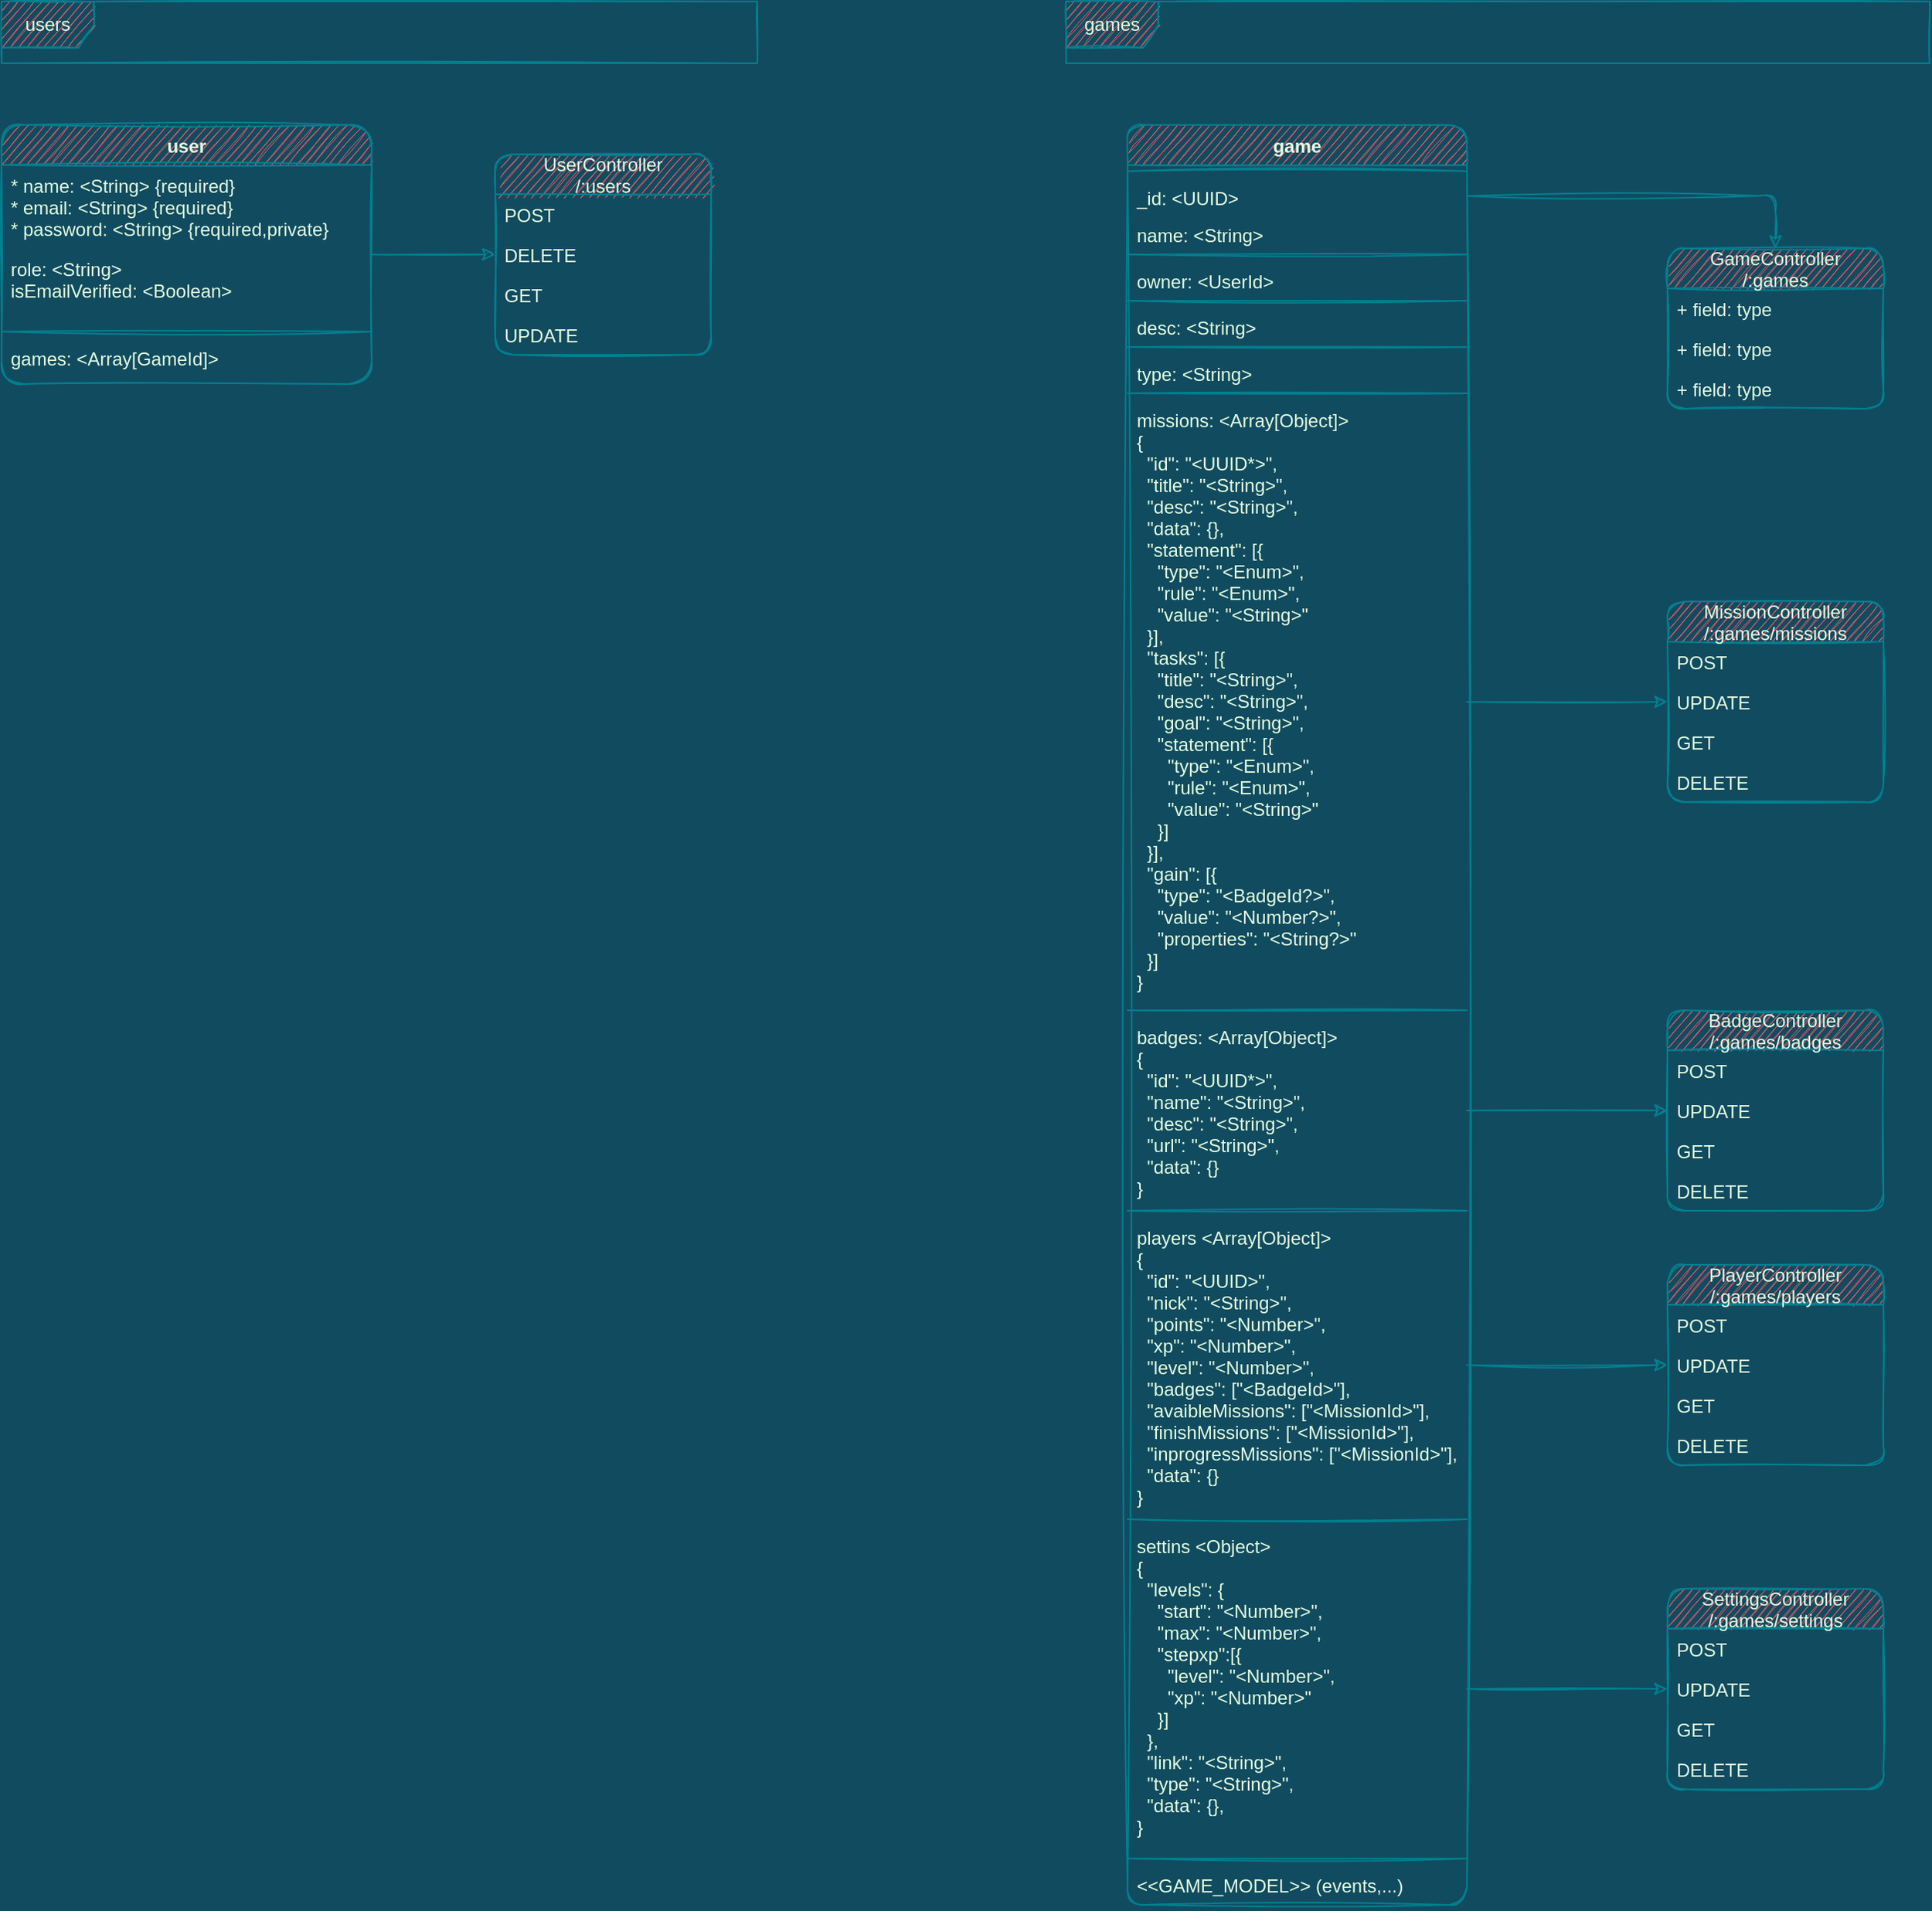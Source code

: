 <mxfile version="16.5.1" type="device"><diagram name="REST_API" id="9f46799a-70d6-7492-0946-bef42562c5a5"><mxGraphModel dx="2138" dy="660" grid="1" gridSize="10" guides="1" tooltips="1" connect="1" arrows="1" fold="1" page="1" pageScale="1" pageWidth="1100" pageHeight="850" background="#114B5F" math="0" shadow="0"><root><mxCell id="0"/><mxCell id="1" parent="0"/><mxCell id="pgoLy1CGVEnyYWvz1vyK-10" value="games" style="shape=umlFrame;whiteSpace=wrap;html=1;rounded=1;sketch=1;fontColor=#E4FDE1;strokeColor=#028090;fillColor=#F45B69;" parent="1" vertex="1"><mxGeometry x="520" y="200" width="560" height="40" as="geometry"/></mxCell><mxCell id="pgoLy1CGVEnyYWvz1vyK-9" value="users" style="shape=umlFrame;whiteSpace=wrap;html=1;rounded=1;sketch=1;fontColor=#E4FDE1;strokeColor=#028090;fillColor=#F45B69;" parent="1" vertex="1"><mxGeometry x="-170" y="200" width="490" height="40" as="geometry"/></mxCell><mxCell id="pgoLy1CGVEnyYWvz1vyK-100" style="edgeStyle=orthogonalEdgeStyle;curved=0;rounded=1;sketch=1;orthogonalLoop=1;jettySize=auto;html=1;fontColor=#E4FDE1;strokeColor=#028090;fillColor=#F45B69;" parent="1" source="pgoLy1CGVEnyYWvz1vyK-1" target="pgoLy1CGVEnyYWvz1vyK-92" edge="1"><mxGeometry relative="1" as="geometry"/></mxCell><mxCell id="pgoLy1CGVEnyYWvz1vyK-1" value="user" style="swimlane;fontStyle=1;align=center;verticalAlign=top;childLayout=stackLayout;horizontal=1;startSize=26;horizontalStack=0;resizeParent=1;resizeParentMax=0;resizeLast=0;collapsible=1;marginBottom=0;rounded=1;sketch=1;fontColor=#E4FDE1;strokeColor=#028090;fillColor=#F45B69;arcSize=19;" parent="1" vertex="1"><mxGeometry x="-170" y="280" width="240" height="168" as="geometry"><mxRectangle x="40" y="280" width="60" height="26" as="alternateBounds"/></mxGeometry></mxCell><mxCell id="pgoLy1CGVEnyYWvz1vyK-2" value="* name: &lt;String&gt; {required}&#10;* email: &lt;String&gt; {required}&#10;* password: &lt;String&gt; {required,private}" style="text;strokeColor=none;fillColor=none;align=left;verticalAlign=top;spacingLeft=4;spacingRight=4;overflow=hidden;rotatable=0;points=[[0,0.5],[1,0.5]];portConstraint=eastwest;rounded=1;sketch=1;fontColor=#E4FDE1;" parent="pgoLy1CGVEnyYWvz1vyK-1" vertex="1"><mxGeometry y="26" width="240" height="54" as="geometry"/></mxCell><mxCell id="pgoLy1CGVEnyYWvz1vyK-25" value="role: &lt;String&gt;&#10;isEmailVerified: &lt;Boolean&gt;&#10;" style="text;strokeColor=none;fillColor=none;align=left;verticalAlign=top;spacingLeft=4;spacingRight=4;overflow=hidden;rotatable=0;points=[[0,0.5],[1,0.5]];portConstraint=eastwest;rounded=1;sketch=1;fontColor=#E4FDE1;" parent="pgoLy1CGVEnyYWvz1vyK-1" vertex="1"><mxGeometry y="80" width="240" height="50" as="geometry"/></mxCell><mxCell id="pgoLy1CGVEnyYWvz1vyK-3" value="" style="line;strokeWidth=1;fillColor=none;align=left;verticalAlign=middle;spacingTop=-1;spacingLeft=3;spacingRight=3;rotatable=0;labelPosition=right;points=[];portConstraint=eastwest;rounded=1;sketch=1;fontColor=#E4FDE1;labelBackgroundColor=#114B5F;strokeColor=#028090;" parent="pgoLy1CGVEnyYWvz1vyK-1" vertex="1"><mxGeometry y="130" width="240" height="8" as="geometry"/></mxCell><mxCell id="pgoLy1CGVEnyYWvz1vyK-4" value="games: &lt;Array[GameId]&gt; " style="text;strokeColor=none;fillColor=none;align=left;verticalAlign=top;spacingLeft=4;spacingRight=4;overflow=hidden;rotatable=0;points=[[0,0.5],[1,0.5]];portConstraint=eastwest;rounded=1;sketch=1;fontColor=#E4FDE1;" parent="pgoLy1CGVEnyYWvz1vyK-1" vertex="1"><mxGeometry y="138" width="240" height="30" as="geometry"/></mxCell><mxCell id="pgoLy1CGVEnyYWvz1vyK-5" value="game" style="swimlane;fontStyle=1;align=center;verticalAlign=top;childLayout=stackLayout;horizontal=1;startSize=26;horizontalStack=0;resizeParent=1;resizeParentMax=0;resizeLast=0;collapsible=1;marginBottom=0;rounded=1;sketch=1;fontColor=#E4FDE1;strokeColor=#028090;fillColor=#F45B69;" parent="1" vertex="1"><mxGeometry x="560" y="280" width="220" height="1154" as="geometry"/></mxCell><mxCell id="pgoLy1CGVEnyYWvz1vyK-43" value="" style="line;strokeWidth=1;fillColor=none;align=left;verticalAlign=middle;spacingTop=-1;spacingLeft=3;spacingRight=3;rotatable=0;labelPosition=right;points=[];portConstraint=eastwest;rounded=1;sketch=1;fontColor=#E4FDE1;labelBackgroundColor=#114B5F;strokeColor=#028090;" parent="pgoLy1CGVEnyYWvz1vyK-5" vertex="1"><mxGeometry y="26" width="220" height="8" as="geometry"/></mxCell><mxCell id="pgoLy1CGVEnyYWvz1vyK-6" value="_id: &lt;UUID&gt;" style="text;strokeColor=none;fillColor=none;align=left;verticalAlign=top;spacingLeft=4;spacingRight=4;overflow=hidden;rotatable=0;points=[[0,0.5],[1,0.5]];portConstraint=eastwest;rounded=1;sketch=1;fontColor=#E4FDE1;" parent="pgoLy1CGVEnyYWvz1vyK-5" vertex="1"><mxGeometry y="34" width="220" height="24" as="geometry"/></mxCell><mxCell id="pgoLy1CGVEnyYWvz1vyK-41" value="name: &lt;String&gt;" style="text;strokeColor=none;fillColor=none;align=left;verticalAlign=top;spacingLeft=4;spacingRight=4;overflow=hidden;rotatable=0;points=[[0,0.5],[1,0.5]];portConstraint=eastwest;rounded=1;sketch=1;fontColor=#E4FDE1;" parent="pgoLy1CGVEnyYWvz1vyK-5" vertex="1"><mxGeometry y="58" width="220" height="22" as="geometry"/></mxCell><mxCell id="pgoLy1CGVEnyYWvz1vyK-51" value="" style="line;strokeWidth=1;fillColor=none;align=left;verticalAlign=middle;spacingTop=-1;spacingLeft=3;spacingRight=3;rotatable=0;labelPosition=right;points=[];portConstraint=eastwest;rounded=1;sketch=1;fontColor=#E4FDE1;labelBackgroundColor=#114B5F;strokeColor=#028090;" parent="pgoLy1CGVEnyYWvz1vyK-5" vertex="1"><mxGeometry y="80" width="220" height="8" as="geometry"/></mxCell><mxCell id="pgoLy1CGVEnyYWvz1vyK-44" value="owner: &lt;UserId&gt;" style="text;strokeColor=none;fillColor=none;align=left;verticalAlign=top;spacingLeft=4;spacingRight=4;overflow=hidden;rotatable=0;points=[[0,0.5],[1,0.5]];portConstraint=eastwest;rounded=1;sketch=1;fontColor=#E4FDE1;" parent="pgoLy1CGVEnyYWvz1vyK-5" vertex="1"><mxGeometry y="88" width="220" height="22" as="geometry"/></mxCell><mxCell id="pgoLy1CGVEnyYWvz1vyK-45" value="" style="line;strokeWidth=1;fillColor=none;align=left;verticalAlign=middle;spacingTop=-1;spacingLeft=3;spacingRight=3;rotatable=0;labelPosition=right;points=[];portConstraint=eastwest;rounded=1;sketch=1;fontColor=#E4FDE1;labelBackgroundColor=#114B5F;strokeColor=#028090;" parent="pgoLy1CGVEnyYWvz1vyK-5" vertex="1"><mxGeometry y="110" width="220" height="8" as="geometry"/></mxCell><mxCell id="pgoLy1CGVEnyYWvz1vyK-46" value="desc: &lt;String&gt;" style="text;strokeColor=none;fillColor=none;align=left;verticalAlign=top;spacingLeft=4;spacingRight=4;overflow=hidden;rotatable=0;points=[[0,0.5],[1,0.5]];portConstraint=eastwest;rounded=1;sketch=1;fontColor=#E4FDE1;" parent="pgoLy1CGVEnyYWvz1vyK-5" vertex="1"><mxGeometry y="118" width="220" height="22" as="geometry"/></mxCell><mxCell id="pgoLy1CGVEnyYWvz1vyK-47" value="" style="line;strokeWidth=1;fillColor=none;align=left;verticalAlign=middle;spacingTop=-1;spacingLeft=3;spacingRight=3;rotatable=0;labelPosition=right;points=[];portConstraint=eastwest;rounded=1;sketch=1;fontColor=#E4FDE1;labelBackgroundColor=#114B5F;strokeColor=#028090;" parent="pgoLy1CGVEnyYWvz1vyK-5" vertex="1"><mxGeometry y="140" width="220" height="8" as="geometry"/></mxCell><mxCell id="pgoLy1CGVEnyYWvz1vyK-48" value="type: &lt;String&gt;" style="text;strokeColor=none;fillColor=none;align=left;verticalAlign=top;spacingLeft=4;spacingRight=4;overflow=hidden;rotatable=0;points=[[0,0.5],[1,0.5]];portConstraint=eastwest;rounded=1;sketch=1;fontColor=#E4FDE1;" parent="pgoLy1CGVEnyYWvz1vyK-5" vertex="1"><mxGeometry y="148" width="220" height="22" as="geometry"/></mxCell><mxCell id="pgoLy1CGVEnyYWvz1vyK-49" value="" style="line;strokeWidth=1;fillColor=none;align=left;verticalAlign=middle;spacingTop=-1;spacingLeft=3;spacingRight=3;rotatable=0;labelPosition=right;points=[];portConstraint=eastwest;rounded=1;sketch=1;fontColor=#E4FDE1;labelBackgroundColor=#114B5F;strokeColor=#028090;" parent="pgoLy1CGVEnyYWvz1vyK-5" vertex="1"><mxGeometry y="170" width="220" height="8" as="geometry"/></mxCell><mxCell id="pgoLy1CGVEnyYWvz1vyK-31" value="missions: &lt;Array[Object]&gt;&#10;{&#10;  &quot;id&quot;: &quot;&lt;UUID*&gt;&quot;,&#10;  &quot;title&quot;: &quot;&lt;String&gt;&quot;,&#10;  &quot;desc&quot;: &quot;&lt;String&gt;&quot;, &#10;  &quot;data&quot;: {},&#10;  &quot;statement&quot;: [{&#10;    &quot;type&quot;: &quot;&lt;Enum&gt;&quot;,&#10;    &quot;rule&quot;: &quot;&lt;Enum&gt;&quot;,&#10;    &quot;value&quot;: &quot;&lt;String&gt;&quot;&#10;  }],&#10;  &quot;tasks&quot;: [{&#10;    &quot;title&quot;: &quot;&lt;String&gt;&quot;,&#10;    &quot;desc&quot;: &quot;&lt;String&gt;&quot;,&#10;    &quot;goal&quot;: &quot;&lt;String&gt;&quot;,&#10;    &quot;statement&quot;: [{&#10;      &quot;type&quot;: &quot;&lt;Enum&gt;&quot;,&#10;      &quot;rule&quot;: &quot;&lt;Enum&gt;&quot;,&#10;      &quot;value&quot;: &quot;&lt;String&gt;&quot;&#10;    }]&#10;  }],&#10;  &quot;gain&quot;: [{&#10;    &quot;type&quot;: &quot;&lt;BadgeId?&gt;&quot;,&#10;    &quot;value&quot;: &quot;&lt;Number?&gt;&quot;, &#10;    &quot;properties&quot;: &quot;&lt;String?&gt;&quot;&#10;  }]&#10;}&#10;" style="text;strokeColor=none;fillColor=none;align=left;verticalAlign=top;spacingLeft=4;spacingRight=4;overflow=hidden;rotatable=0;points=[[0,0.5],[1,0.5]];portConstraint=eastwest;rounded=1;sketch=1;fontColor=#E4FDE1;" parent="pgoLy1CGVEnyYWvz1vyK-5" vertex="1"><mxGeometry y="178" width="220" height="392" as="geometry"/></mxCell><mxCell id="pgoLy1CGVEnyYWvz1vyK-50" value="" style="line;strokeWidth=1;fillColor=none;align=left;verticalAlign=middle;spacingTop=-1;spacingLeft=3;spacingRight=3;rotatable=0;labelPosition=right;points=[];portConstraint=eastwest;rounded=1;sketch=1;fontColor=#E4FDE1;labelBackgroundColor=#114B5F;strokeColor=#028090;" parent="pgoLy1CGVEnyYWvz1vyK-5" vertex="1"><mxGeometry y="570" width="220" height="8" as="geometry"/></mxCell><mxCell id="pgoLy1CGVEnyYWvz1vyK-42" value="badges: &lt;Array[Object]&gt;&#10;{&#10;  &quot;id&quot;: &quot;&lt;UUID*&gt;&quot;,&#10;  &quot;name&quot;: &quot;&lt;String&gt;&quot;,&#10;  &quot;desc&quot;: &quot;&lt;String&gt;&quot;,&#10;  &quot;url&quot;: &quot;&lt;String&gt;&quot;,&#10;  &quot;data&quot;: {}&#10;}" style="text;strokeColor=none;fillColor=none;align=left;verticalAlign=top;spacingLeft=4;spacingRight=4;overflow=hidden;rotatable=0;points=[[0,0.5],[1,0.5]];portConstraint=eastwest;rounded=1;sketch=1;fontColor=#E4FDE1;" parent="pgoLy1CGVEnyYWvz1vyK-5" vertex="1"><mxGeometry y="578" width="220" height="122" as="geometry"/></mxCell><mxCell id="pgoLy1CGVEnyYWvz1vyK-39" value="" style="line;strokeWidth=1;fillColor=none;align=left;verticalAlign=middle;spacingTop=-1;spacingLeft=3;spacingRight=3;rotatable=0;labelPosition=right;points=[];portConstraint=eastwest;rounded=1;sketch=1;fontColor=#E4FDE1;labelBackgroundColor=#114B5F;strokeColor=#028090;" parent="pgoLy1CGVEnyYWvz1vyK-5" vertex="1"><mxGeometry y="700" width="220" height="8" as="geometry"/></mxCell><mxCell id="pgoLy1CGVEnyYWvz1vyK-33" value="players &lt;Array[Object]&gt;&#10;{&#10;  &quot;id&quot;: &quot;&lt;UUID&gt;&quot;,&#10;  &quot;nick&quot;: &quot;&lt;String&gt;&quot;,&#10;  &quot;points&quot;: &quot;&lt;Number&gt;&quot;,&#10;  &quot;xp&quot;: &quot;&lt;Number&gt;&quot;,&#10;  &quot;level&quot;: &quot;&lt;Number&gt;&quot;,&#10;  &quot;badges&quot;: [&quot;&lt;BadgeId&gt;&quot;],&#10;  &quot;avaibleMissions&quot;: [&quot;&lt;MissionId&gt;&quot;],&#10;  &quot;finishMissions&quot;: [&quot;&lt;MissionId&gt;&quot;],&#10;  &quot;inprogressMissions&quot;: [&quot;&lt;MissionId&gt;&quot;],&#10;  &quot;data&quot;: {}&#10;}" style="text;strokeColor=none;fillColor=none;align=left;verticalAlign=top;spacingLeft=4;spacingRight=4;overflow=hidden;rotatable=0;points=[[0,0.5],[1,0.5]];portConstraint=eastwest;rounded=1;sketch=1;fontColor=#E4FDE1;" parent="pgoLy1CGVEnyYWvz1vyK-5" vertex="1"><mxGeometry y="708" width="220" height="192" as="geometry"/></mxCell><mxCell id="pgoLy1CGVEnyYWvz1vyK-38" value="" style="line;strokeWidth=1;fillColor=none;align=left;verticalAlign=middle;spacingTop=-1;spacingLeft=3;spacingRight=3;rotatable=0;labelPosition=right;points=[];portConstraint=eastwest;rounded=1;sketch=1;fontColor=#E4FDE1;labelBackgroundColor=#114B5F;strokeColor=#028090;" parent="pgoLy1CGVEnyYWvz1vyK-5" vertex="1"><mxGeometry y="900" width="220" height="8" as="geometry"/></mxCell><mxCell id="pgoLy1CGVEnyYWvz1vyK-34" value="settins &lt;Object&gt;&#10;{&#10;  &quot;levels&quot;: {&#10;    &quot;start&quot;: &quot;&lt;Number&gt;&quot;,&#10;    &quot;max&quot;: &quot;&lt;Number&gt;&quot;,&#10;    &quot;stepxp&quot;:[{&#10;      &quot;level&quot;: &quot;&lt;Number&gt;&quot;,&#10;      &quot;xp&quot;: &quot;&lt;Number&gt;&quot;&#10;    }] &#10;  },&#10;  &quot;link&quot;: &quot;&lt;String&gt;&quot;,&#10;  &quot;type&quot;: &quot;&lt;String&gt;&quot;,&#10;  &quot;data&quot;: {},&#10;}" style="text;strokeColor=none;fillColor=none;align=left;verticalAlign=top;spacingLeft=4;spacingRight=4;overflow=hidden;rotatable=0;points=[[0,0.5],[1,0.5]];portConstraint=eastwest;rounded=1;sketch=1;fontColor=#E4FDE1;" parent="pgoLy1CGVEnyYWvz1vyK-5" vertex="1"><mxGeometry y="908" width="220" height="212" as="geometry"/></mxCell><mxCell id="pgoLy1CGVEnyYWvz1vyK-36" value="" style="line;strokeWidth=1;fillColor=none;align=left;verticalAlign=middle;spacingTop=-1;spacingLeft=3;spacingRight=3;rotatable=0;labelPosition=right;points=[];portConstraint=eastwest;rounded=1;sketch=1;fontColor=#E4FDE1;labelBackgroundColor=#114B5F;strokeColor=#028090;" parent="pgoLy1CGVEnyYWvz1vyK-5" vertex="1"><mxGeometry y="1120" width="220" height="8" as="geometry"/></mxCell><mxCell id="pgoLy1CGVEnyYWvz1vyK-8" value="&lt;&lt;GAME_MODEL&gt;&gt; (events,...)&#10;" style="text;strokeColor=none;fillColor=none;align=left;verticalAlign=top;spacingLeft=4;spacingRight=4;overflow=hidden;rotatable=0;points=[[0,0.5],[1,0.5]];portConstraint=eastwest;rounded=1;sketch=1;fontColor=#E4FDE1;" parent="pgoLy1CGVEnyYWvz1vyK-5" vertex="1"><mxGeometry y="1128" width="220" height="26" as="geometry"/></mxCell><mxCell id="pgoLy1CGVEnyYWvz1vyK-54" value="GameController&#10;/:games" style="swimlane;fontStyle=0;childLayout=stackLayout;horizontal=1;startSize=26;fillColor=#F45B69;horizontalStack=0;resizeParent=1;resizeParentMax=0;resizeLast=0;collapsible=1;marginBottom=0;rounded=1;sketch=1;swimlaneFillColor=none;strokeColor=#028090;fontColor=#E4FDE1;" parent="1" vertex="1"><mxGeometry x="910" y="360" width="140" height="104" as="geometry"/></mxCell><mxCell id="pgoLy1CGVEnyYWvz1vyK-55" value="+ field: type" style="text;strokeColor=none;fillColor=none;align=left;verticalAlign=top;spacingLeft=4;spacingRight=4;overflow=hidden;rotatable=0;points=[[0,0.5],[1,0.5]];portConstraint=eastwest;rounded=1;sketch=1;fontColor=#E4FDE1;" parent="pgoLy1CGVEnyYWvz1vyK-54" vertex="1"><mxGeometry y="26" width="140" height="26" as="geometry"/></mxCell><mxCell id="pgoLy1CGVEnyYWvz1vyK-56" value="+ field: type" style="text;strokeColor=none;fillColor=none;align=left;verticalAlign=top;spacingLeft=4;spacingRight=4;overflow=hidden;rotatable=0;points=[[0,0.5],[1,0.5]];portConstraint=eastwest;rounded=1;sketch=1;fontColor=#E4FDE1;" parent="pgoLy1CGVEnyYWvz1vyK-54" vertex="1"><mxGeometry y="52" width="140" height="26" as="geometry"/></mxCell><mxCell id="pgoLy1CGVEnyYWvz1vyK-57" value="+ field: type" style="text;strokeColor=none;fillColor=none;align=left;verticalAlign=top;spacingLeft=4;spacingRight=4;overflow=hidden;rotatable=0;points=[[0,0.5],[1,0.5]];portConstraint=eastwest;rounded=1;sketch=1;fontColor=#E4FDE1;" parent="pgoLy1CGVEnyYWvz1vyK-54" vertex="1"><mxGeometry y="78" width="140" height="26" as="geometry"/></mxCell><mxCell id="pgoLy1CGVEnyYWvz1vyK-59" value="MissionController&#10;/:games/missions" style="swimlane;fontStyle=0;childLayout=stackLayout;horizontal=1;startSize=26;fillColor=#F45B69;horizontalStack=0;resizeParent=1;resizeParentMax=0;resizeLast=0;collapsible=1;marginBottom=0;rounded=1;sketch=1;swimlaneFillColor=none;strokeColor=#028090;fontColor=#E4FDE1;" parent="1" vertex="1"><mxGeometry x="910" y="589" width="140" height="130" as="geometry"/></mxCell><mxCell id="pgoLy1CGVEnyYWvz1vyK-60" value="POST" style="text;strokeColor=none;fillColor=none;align=left;verticalAlign=top;spacingLeft=4;spacingRight=4;overflow=hidden;rotatable=0;points=[[0,0.5],[1,0.5]];portConstraint=eastwest;rounded=1;sketch=1;fontColor=#E4FDE1;" parent="pgoLy1CGVEnyYWvz1vyK-59" vertex="1"><mxGeometry y="26" width="140" height="26" as="geometry"/></mxCell><mxCell id="pgoLy1CGVEnyYWvz1vyK-64" value="UPDATE" style="text;strokeColor=none;fillColor=none;align=left;verticalAlign=top;spacingLeft=4;spacingRight=4;overflow=hidden;rotatable=0;points=[[0,0.5],[1,0.5]];portConstraint=eastwest;rounded=1;sketch=1;fontColor=#E4FDE1;" parent="pgoLy1CGVEnyYWvz1vyK-59" vertex="1"><mxGeometry y="52" width="140" height="26" as="geometry"/></mxCell><mxCell id="pgoLy1CGVEnyYWvz1vyK-61" value="GET " style="text;strokeColor=none;fillColor=none;align=left;verticalAlign=top;spacingLeft=4;spacingRight=4;overflow=hidden;rotatable=0;points=[[0,0.5],[1,0.5]];portConstraint=eastwest;rounded=1;sketch=1;fontColor=#E4FDE1;" parent="pgoLy1CGVEnyYWvz1vyK-59" vertex="1"><mxGeometry y="78" width="140" height="26" as="geometry"/></mxCell><mxCell id="pgoLy1CGVEnyYWvz1vyK-65" value="DELETE" style="text;strokeColor=none;fillColor=none;align=left;verticalAlign=top;spacingLeft=4;spacingRight=4;overflow=hidden;rotatable=0;points=[[0,0.5],[1,0.5]];portConstraint=eastwest;rounded=1;sketch=1;fontColor=#E4FDE1;" parent="pgoLy1CGVEnyYWvz1vyK-59" vertex="1"><mxGeometry y="104" width="140" height="26" as="geometry"/></mxCell><mxCell id="pgoLy1CGVEnyYWvz1vyK-66" style="edgeStyle=orthogonalEdgeStyle;curved=0;rounded=1;sketch=1;orthogonalLoop=1;jettySize=auto;html=1;fontColor=#E4FDE1;strokeColor=#028090;fillColor=#F45B69;" parent="1" source="pgoLy1CGVEnyYWvz1vyK-31" target="pgoLy1CGVEnyYWvz1vyK-59" edge="1"><mxGeometry relative="1" as="geometry"/></mxCell><mxCell id="pgoLy1CGVEnyYWvz1vyK-73" value="BadgeController&#10;/:games/badges" style="swimlane;fontStyle=0;childLayout=stackLayout;horizontal=1;startSize=26;fillColor=#F45B69;horizontalStack=0;resizeParent=1;resizeParentMax=0;resizeLast=0;collapsible=1;marginBottom=0;rounded=1;sketch=1;swimlaneFillColor=none;strokeColor=#028090;fontColor=#E4FDE1;" parent="1" vertex="1"><mxGeometry x="910" y="854" width="140" height="130" as="geometry"/></mxCell><mxCell id="pgoLy1CGVEnyYWvz1vyK-74" value="POST" style="text;strokeColor=none;fillColor=none;align=left;verticalAlign=top;spacingLeft=4;spacingRight=4;overflow=hidden;rotatable=0;points=[[0,0.5],[1,0.5]];portConstraint=eastwest;rounded=1;sketch=1;fontColor=#E4FDE1;" parent="pgoLy1CGVEnyYWvz1vyK-73" vertex="1"><mxGeometry y="26" width="140" height="26" as="geometry"/></mxCell><mxCell id="pgoLy1CGVEnyYWvz1vyK-75" value="UPDATE" style="text;strokeColor=none;fillColor=none;align=left;verticalAlign=top;spacingLeft=4;spacingRight=4;overflow=hidden;rotatable=0;points=[[0,0.5],[1,0.5]];portConstraint=eastwest;rounded=1;sketch=1;fontColor=#E4FDE1;" parent="pgoLy1CGVEnyYWvz1vyK-73" vertex="1"><mxGeometry y="52" width="140" height="26" as="geometry"/></mxCell><mxCell id="pgoLy1CGVEnyYWvz1vyK-76" value="GET " style="text;strokeColor=none;fillColor=none;align=left;verticalAlign=top;spacingLeft=4;spacingRight=4;overflow=hidden;rotatable=0;points=[[0,0.5],[1,0.5]];portConstraint=eastwest;rounded=1;sketch=1;fontColor=#E4FDE1;" parent="pgoLy1CGVEnyYWvz1vyK-73" vertex="1"><mxGeometry y="78" width="140" height="26" as="geometry"/></mxCell><mxCell id="pgoLy1CGVEnyYWvz1vyK-77" value="DELETE" style="text;strokeColor=none;fillColor=none;align=left;verticalAlign=top;spacingLeft=4;spacingRight=4;overflow=hidden;rotatable=0;points=[[0,0.5],[1,0.5]];portConstraint=eastwest;rounded=1;sketch=1;fontColor=#E4FDE1;" parent="pgoLy1CGVEnyYWvz1vyK-73" vertex="1"><mxGeometry y="104" width="140" height="26" as="geometry"/></mxCell><mxCell id="pgoLy1CGVEnyYWvz1vyK-78" style="edgeStyle=orthogonalEdgeStyle;curved=0;rounded=1;sketch=1;orthogonalLoop=1;jettySize=auto;html=1;fontColor=#E4FDE1;strokeColor=#028090;fillColor=#F45B69;" parent="1" source="pgoLy1CGVEnyYWvz1vyK-42" target="pgoLy1CGVEnyYWvz1vyK-73" edge="1"><mxGeometry relative="1" as="geometry"/></mxCell><mxCell id="pgoLy1CGVEnyYWvz1vyK-79" value="PlayerController&#10;/:games/players" style="swimlane;fontStyle=0;childLayout=stackLayout;horizontal=1;startSize=26;fillColor=#F45B69;horizontalStack=0;resizeParent=1;resizeParentMax=0;resizeLast=0;collapsible=1;marginBottom=0;rounded=1;sketch=1;swimlaneFillColor=none;strokeColor=#028090;fontColor=#E4FDE1;" parent="1" vertex="1"><mxGeometry x="910" y="1019" width="140" height="130" as="geometry"/></mxCell><mxCell id="pgoLy1CGVEnyYWvz1vyK-80" value="POST" style="text;strokeColor=none;fillColor=none;align=left;verticalAlign=top;spacingLeft=4;spacingRight=4;overflow=hidden;rotatable=0;points=[[0,0.5],[1,0.5]];portConstraint=eastwest;rounded=1;sketch=1;fontColor=#E4FDE1;" parent="pgoLy1CGVEnyYWvz1vyK-79" vertex="1"><mxGeometry y="26" width="140" height="26" as="geometry"/></mxCell><mxCell id="pgoLy1CGVEnyYWvz1vyK-81" value="UPDATE" style="text;strokeColor=none;fillColor=none;align=left;verticalAlign=top;spacingLeft=4;spacingRight=4;overflow=hidden;rotatable=0;points=[[0,0.5],[1,0.5]];portConstraint=eastwest;rounded=1;sketch=1;fontColor=#E4FDE1;" parent="pgoLy1CGVEnyYWvz1vyK-79" vertex="1"><mxGeometry y="52" width="140" height="26" as="geometry"/></mxCell><mxCell id="pgoLy1CGVEnyYWvz1vyK-82" value="GET " style="text;strokeColor=none;fillColor=none;align=left;verticalAlign=top;spacingLeft=4;spacingRight=4;overflow=hidden;rotatable=0;points=[[0,0.5],[1,0.5]];portConstraint=eastwest;rounded=1;sketch=1;fontColor=#E4FDE1;" parent="pgoLy1CGVEnyYWvz1vyK-79" vertex="1"><mxGeometry y="78" width="140" height="26" as="geometry"/></mxCell><mxCell id="pgoLy1CGVEnyYWvz1vyK-83" value="DELETE" style="text;strokeColor=none;fillColor=none;align=left;verticalAlign=top;spacingLeft=4;spacingRight=4;overflow=hidden;rotatable=0;points=[[0,0.5],[1,0.5]];portConstraint=eastwest;rounded=1;sketch=1;fontColor=#E4FDE1;" parent="pgoLy1CGVEnyYWvz1vyK-79" vertex="1"><mxGeometry y="104" width="140" height="26" as="geometry"/></mxCell><mxCell id="pgoLy1CGVEnyYWvz1vyK-84" style="edgeStyle=orthogonalEdgeStyle;curved=0;rounded=1;sketch=1;orthogonalLoop=1;jettySize=auto;html=1;fontColor=#E4FDE1;strokeColor=#028090;fillColor=#F45B69;" parent="1" source="pgoLy1CGVEnyYWvz1vyK-33" target="pgoLy1CGVEnyYWvz1vyK-79" edge="1"><mxGeometry relative="1" as="geometry"/></mxCell><mxCell id="pgoLy1CGVEnyYWvz1vyK-85" value="SettingsController&#10;/:games/settings" style="swimlane;fontStyle=0;childLayout=stackLayout;horizontal=1;startSize=26;fillColor=#F45B69;horizontalStack=0;resizeParent=1;resizeParentMax=0;resizeLast=0;collapsible=1;marginBottom=0;rounded=1;sketch=1;swimlaneFillColor=none;strokeColor=#028090;fontColor=#E4FDE1;" parent="1" vertex="1"><mxGeometry x="910" y="1229" width="140" height="130" as="geometry"/></mxCell><mxCell id="pgoLy1CGVEnyYWvz1vyK-86" value="POST" style="text;strokeColor=none;fillColor=none;align=left;verticalAlign=top;spacingLeft=4;spacingRight=4;overflow=hidden;rotatable=0;points=[[0,0.5],[1,0.5]];portConstraint=eastwest;rounded=1;sketch=1;fontColor=#E4FDE1;" parent="pgoLy1CGVEnyYWvz1vyK-85" vertex="1"><mxGeometry y="26" width="140" height="26" as="geometry"/></mxCell><mxCell id="pgoLy1CGVEnyYWvz1vyK-87" value="UPDATE" style="text;strokeColor=none;fillColor=none;align=left;verticalAlign=top;spacingLeft=4;spacingRight=4;overflow=hidden;rotatable=0;points=[[0,0.5],[1,0.5]];portConstraint=eastwest;rounded=1;sketch=1;fontColor=#E4FDE1;" parent="pgoLy1CGVEnyYWvz1vyK-85" vertex="1"><mxGeometry y="52" width="140" height="26" as="geometry"/></mxCell><mxCell id="pgoLy1CGVEnyYWvz1vyK-88" value="GET " style="text;strokeColor=none;fillColor=none;align=left;verticalAlign=top;spacingLeft=4;spacingRight=4;overflow=hidden;rotatable=0;points=[[0,0.5],[1,0.5]];portConstraint=eastwest;rounded=1;sketch=1;fontColor=#E4FDE1;" parent="pgoLy1CGVEnyYWvz1vyK-85" vertex="1"><mxGeometry y="78" width="140" height="26" as="geometry"/></mxCell><mxCell id="pgoLy1CGVEnyYWvz1vyK-89" value="DELETE" style="text;strokeColor=none;fillColor=none;align=left;verticalAlign=top;spacingLeft=4;spacingRight=4;overflow=hidden;rotatable=0;points=[[0,0.5],[1,0.5]];portConstraint=eastwest;rounded=1;sketch=1;fontColor=#E4FDE1;" parent="pgoLy1CGVEnyYWvz1vyK-85" vertex="1"><mxGeometry y="104" width="140" height="26" as="geometry"/></mxCell><mxCell id="pgoLy1CGVEnyYWvz1vyK-90" style="edgeStyle=orthogonalEdgeStyle;curved=0;rounded=1;sketch=1;orthogonalLoop=1;jettySize=auto;html=1;fontColor=#E4FDE1;strokeColor=#028090;fillColor=#F45B69;" parent="1" source="pgoLy1CGVEnyYWvz1vyK-34" target="pgoLy1CGVEnyYWvz1vyK-85" edge="1"><mxGeometry relative="1" as="geometry"/></mxCell><mxCell id="pgoLy1CGVEnyYWvz1vyK-91" style="edgeStyle=orthogonalEdgeStyle;curved=0;rounded=1;sketch=1;orthogonalLoop=1;jettySize=auto;html=1;fontColor=#E4FDE1;strokeColor=#028090;fillColor=#F45B69;" parent="1" source="pgoLy1CGVEnyYWvz1vyK-6" target="pgoLy1CGVEnyYWvz1vyK-54" edge="1"><mxGeometry relative="1" as="geometry"/></mxCell><mxCell id="pgoLy1CGVEnyYWvz1vyK-92" value="UserController&#10;/:users" style="swimlane;fontStyle=0;childLayout=stackLayout;horizontal=1;startSize=26;fillColor=#F45B69;horizontalStack=0;resizeParent=1;resizeParentMax=0;resizeLast=0;collapsible=1;marginBottom=0;rounded=1;sketch=1;swimlaneFillColor=none;strokeColor=#028090;fontColor=#E4FDE1;" parent="1" vertex="1"><mxGeometry x="150" y="299" width="140" height="130" as="geometry"/></mxCell><mxCell id="pgoLy1CGVEnyYWvz1vyK-96" value="POST" style="text;strokeColor=none;fillColor=none;align=left;verticalAlign=top;spacingLeft=4;spacingRight=4;overflow=hidden;rotatable=0;points=[[0,0.5],[1,0.5]];portConstraint=eastwest;rounded=1;sketch=1;fontColor=#E4FDE1;" parent="pgoLy1CGVEnyYWvz1vyK-92" vertex="1"><mxGeometry y="26" width="140" height="26" as="geometry"/></mxCell><mxCell id="pgoLy1CGVEnyYWvz1vyK-99" value="DELETE" style="text;strokeColor=none;fillColor=none;align=left;verticalAlign=top;spacingLeft=4;spacingRight=4;overflow=hidden;rotatable=0;points=[[0,0.5],[1,0.5]];portConstraint=eastwest;rounded=1;sketch=1;fontColor=#E4FDE1;" parent="pgoLy1CGVEnyYWvz1vyK-92" vertex="1"><mxGeometry y="52" width="140" height="26" as="geometry"/></mxCell><mxCell id="pgoLy1CGVEnyYWvz1vyK-98" value="GET " style="text;strokeColor=none;fillColor=none;align=left;verticalAlign=top;spacingLeft=4;spacingRight=4;overflow=hidden;rotatable=0;points=[[0,0.5],[1,0.5]];portConstraint=eastwest;rounded=1;sketch=1;fontColor=#E4FDE1;" parent="pgoLy1CGVEnyYWvz1vyK-92" vertex="1"><mxGeometry y="78" width="140" height="26" as="geometry"/></mxCell><mxCell id="pgoLy1CGVEnyYWvz1vyK-97" value="UPDATE" style="text;strokeColor=none;fillColor=none;align=left;verticalAlign=top;spacingLeft=4;spacingRight=4;overflow=hidden;rotatable=0;points=[[0,0.5],[1,0.5]];portConstraint=eastwest;rounded=1;sketch=1;fontColor=#E4FDE1;" parent="pgoLy1CGVEnyYWvz1vyK-92" vertex="1"><mxGeometry y="104" width="140" height="26" as="geometry"/></mxCell></root></mxGraphModel></diagram></mxfile>